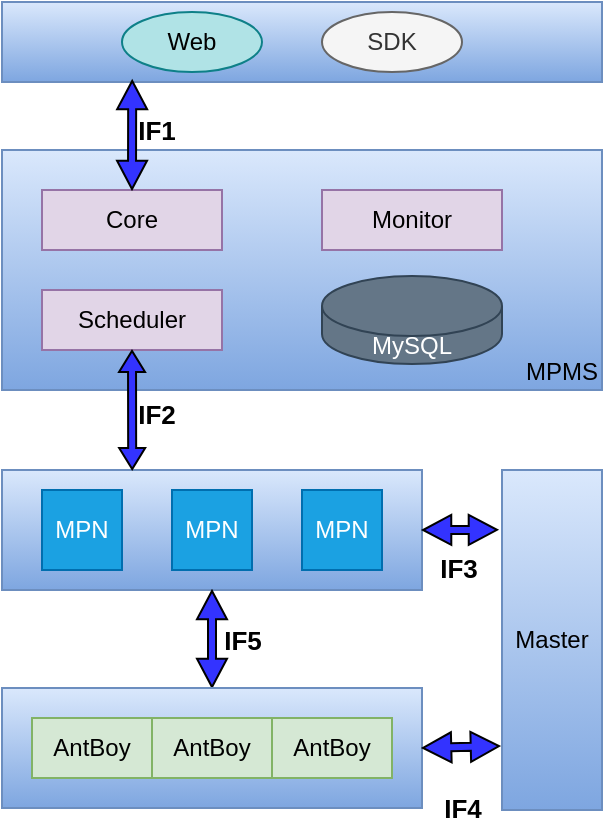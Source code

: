 <mxfile version="22.1.21" type="github" pages="4">
  <diagram name="第一层" id="C9TRYFHkkzXBIoLnPeZv">
    <mxGraphModel dx="1426" dy="751" grid="1" gridSize="10" guides="1" tooltips="1" connect="1" arrows="1" fold="1" page="1" pageScale="1" pageWidth="827" pageHeight="1169" math="0" shadow="0">
      <root>
        <mxCell id="0" />
        <mxCell id="1" parent="0" />
        <mxCell id="u85xnfE-iPrEO814gtg7-8" value="MPMS" style="rounded=0;whiteSpace=wrap;html=1;fillColor=#dae8fc;strokeColor=#6c8ebf;gradientColor=#7ea6e0;verticalAlign=bottom;align=right;" parent="1" vertex="1">
          <mxGeometry x="40" y="114" width="300" height="120" as="geometry" />
        </mxCell>
        <mxCell id="u85xnfE-iPrEO814gtg7-1" value="Core" style="rounded=0;whiteSpace=wrap;html=1;fillColor=#e1d5e7;strokeColor=#9673a6;" parent="1" vertex="1">
          <mxGeometry x="60" y="134" width="90" height="30" as="geometry" />
        </mxCell>
        <mxCell id="u85xnfE-iPrEO814gtg7-2" value="Scheduler" style="rounded=0;whiteSpace=wrap;html=1;fillColor=#e1d5e7;strokeColor=#9673a6;" parent="1" vertex="1">
          <mxGeometry x="60" y="184" width="90" height="30" as="geometry" />
        </mxCell>
        <mxCell id="u85xnfE-iPrEO814gtg7-3" value="MySQL" style="shape=cylinder3;whiteSpace=wrap;html=1;boundedLbl=1;backgroundOutline=1;size=15;fillColor=#647687;strokeColor=#314354;fontColor=#ffffff;" parent="1" vertex="1">
          <mxGeometry x="200" y="177" width="90" height="44" as="geometry" />
        </mxCell>
        <mxCell id="u85xnfE-iPrEO814gtg7-6" value="Master" style="rounded=0;whiteSpace=wrap;html=1;fillColor=#dae8fc;strokeColor=#6c8ebf;gradientColor=#7ea6e0;" parent="1" vertex="1">
          <mxGeometry x="290" y="274" width="50" height="170" as="geometry" />
        </mxCell>
        <mxCell id="u85xnfE-iPrEO814gtg7-13" value="" style="rounded=0;whiteSpace=wrap;html=1;fillColor=#dae8fc;strokeColor=#6c8ebf;gradientColor=#7ea6e0;" parent="1" vertex="1">
          <mxGeometry x="40" y="274" width="210" height="60" as="geometry" />
        </mxCell>
        <mxCell id="u85xnfE-iPrEO814gtg7-14" value="MPN" style="whiteSpace=wrap;html=1;aspect=fixed;fillColor=#1ba1e2;strokeColor=#006EAF;fontColor=#ffffff;" parent="1" vertex="1">
          <mxGeometry x="60" y="284" width="40" height="40" as="geometry" />
        </mxCell>
        <mxCell id="u85xnfE-iPrEO814gtg7-15" value="MPN" style="whiteSpace=wrap;html=1;aspect=fixed;fillColor=#1ba1e2;strokeColor=#006EAF;fontColor=#ffffff;" parent="1" vertex="1">
          <mxGeometry x="125" y="284" width="40" height="40" as="geometry" />
        </mxCell>
        <mxCell id="u85xnfE-iPrEO814gtg7-16" value="MPN" style="whiteSpace=wrap;html=1;aspect=fixed;fillColor=#1ba1e2;strokeColor=#006EAF;fontColor=#ffffff;" parent="1" vertex="1">
          <mxGeometry x="190" y="284" width="40" height="40" as="geometry" />
        </mxCell>
        <mxCell id="u85xnfE-iPrEO814gtg7-17" value="" style="shape=flexArrow;endArrow=block;startArrow=block;html=1;rounded=0;width=4;startSize=3.17;startWidth=8;endWidth=8;endSize=3.17;entryX=0.5;entryY=1;entryDx=0;entryDy=0;exitX=0.31;exitY=0;exitDx=0;exitDy=0;exitPerimeter=0;startFill=0;endFill=0;fillColor=#3333FF;" parent="1" source="u85xnfE-iPrEO814gtg7-13" target="u85xnfE-iPrEO814gtg7-2" edge="1">
          <mxGeometry width="100" height="100" relative="1" as="geometry">
            <mxPoint x="-330" y="424" as="sourcePoint" />
            <mxPoint x="-320" y="294" as="targetPoint" />
          </mxGeometry>
        </mxCell>
        <mxCell id="u85xnfE-iPrEO814gtg7-29" value="IF2" style="edgeLabel;html=1;align=center;verticalAlign=middle;resizable=0;points=[];fontStyle=1;fontSize=13;" parent="u85xnfE-iPrEO814gtg7-17" vertex="1" connectable="0">
          <mxGeometry x="0.033" y="-3" relative="1" as="geometry">
            <mxPoint x="9" y="3" as="offset" />
          </mxGeometry>
        </mxCell>
        <mxCell id="u85xnfE-iPrEO814gtg7-18" value="" style="shape=flexArrow;endArrow=classic;startArrow=classic;html=1;rounded=0;endWidth=10;endSize=4.38;width=4;startWidth=10;startSize=4.38;exitX=0.5;exitY=1;exitDx=0;exitDy=0;fillColor=#3333FF;" parent="1" source="u85xnfE-iPrEO814gtg7-13" target="u85xnfE-iPrEO814gtg7-19" edge="1">
          <mxGeometry width="100" height="100" relative="1" as="geometry">
            <mxPoint x="-110" y="374" as="sourcePoint" />
            <mxPoint x="-190" y="474" as="targetPoint" />
          </mxGeometry>
        </mxCell>
        <mxCell id="u85xnfE-iPrEO814gtg7-19" value="" style="rounded=0;whiteSpace=wrap;html=1;fillColor=#dae8fc;strokeColor=#6c8ebf;gradientColor=#7ea6e0;" parent="1" vertex="1">
          <mxGeometry x="40" y="383" width="210" height="60" as="geometry" />
        </mxCell>
        <mxCell id="u85xnfE-iPrEO814gtg7-24" value="AntBoy" style="rounded=0;whiteSpace=wrap;html=1;fillColor=#d5e8d4;strokeColor=#82b366;" parent="1" vertex="1">
          <mxGeometry x="55" y="398" width="60" height="30" as="geometry" />
        </mxCell>
        <mxCell id="u85xnfE-iPrEO814gtg7-25" value="AntBoy" style="rounded=0;whiteSpace=wrap;html=1;fillColor=#d5e8d4;strokeColor=#82b366;" parent="1" vertex="1">
          <mxGeometry x="115" y="398" width="60" height="30" as="geometry" />
        </mxCell>
        <mxCell id="u85xnfE-iPrEO814gtg7-26" value="AntBoy" style="rounded=0;whiteSpace=wrap;html=1;fillColor=#d5e8d4;strokeColor=#82b366;" parent="1" vertex="1">
          <mxGeometry x="175" y="398" width="60" height="30" as="geometry" />
        </mxCell>
        <mxCell id="u85xnfE-iPrEO814gtg7-27" value="" style="shape=flexArrow;endArrow=block;startArrow=block;html=1;rounded=0;endWidth=10;endSize=4.38;width=4;startWidth=10;startSize=4.38;exitX=-0.04;exitY=0.176;exitDx=0;exitDy=0;exitPerimeter=0;entryX=1;entryY=0.5;entryDx=0;entryDy=0;startFill=0;endFill=0;fillColor=#3333FF;" parent="1" source="u85xnfE-iPrEO814gtg7-6" target="u85xnfE-iPrEO814gtg7-13" edge="1">
          <mxGeometry width="100" height="100" relative="1" as="geometry">
            <mxPoint x="-100" y="384" as="sourcePoint" />
            <mxPoint x="-180" y="484" as="targetPoint" />
          </mxGeometry>
        </mxCell>
        <mxCell id="u85xnfE-iPrEO814gtg7-28" value="" style="shape=flexArrow;endArrow=classic;startArrow=classic;html=1;rounded=0;endWidth=10;endSize=4.38;width=4;startWidth=10;startSize=4.38;exitX=-0.02;exitY=0.837;exitDx=0;exitDy=0;exitPerimeter=0;entryX=1;entryY=0.5;entryDx=0;entryDy=0;fillColor=#3333FF;" parent="1" target="u85xnfE-iPrEO814gtg7-19" edge="1">
          <mxGeometry width="100" height="100" relative="1" as="geometry">
            <mxPoint x="289" y="412.03" as="sourcePoint" />
            <mxPoint x="-180" y="463" as="targetPoint" />
          </mxGeometry>
        </mxCell>
        <mxCell id="u85xnfE-iPrEO814gtg7-30" value="" style="rounded=0;whiteSpace=wrap;html=1;fillColor=#dae8fc;strokeColor=#6c8ebf;gradientColor=#7ea6e0;" parent="1" vertex="1">
          <mxGeometry x="40" y="40" width="300" height="40" as="geometry" />
        </mxCell>
        <mxCell id="u85xnfE-iPrEO814gtg7-31" value="Web" style="ellipse;whiteSpace=wrap;html=1;fillColor=#b0e3e6;strokeColor=#0e8088;" parent="1" vertex="1">
          <mxGeometry x="100" y="45" width="70" height="30" as="geometry" />
        </mxCell>
        <mxCell id="u85xnfE-iPrEO814gtg7-32" value="SDK" style="ellipse;whiteSpace=wrap;html=1;fillColor=#f5f5f5;strokeColor=#666666;fontColor=#333333;" parent="1" vertex="1">
          <mxGeometry x="200" y="45" width="70" height="30" as="geometry" />
        </mxCell>
        <mxCell id="u85xnfE-iPrEO814gtg7-33" value="" style="shape=flexArrow;endArrow=classic;startArrow=classic;html=1;rounded=0;endWidth=10;endSize=4.38;width=4;startWidth=10;startSize=4.38;exitX=0.5;exitY=0;exitDx=0;exitDy=0;entryX=0.217;entryY=0.975;entryDx=0;entryDy=0;entryPerimeter=0;fontStyle=1;fillColor=#3333FF;fillStyle=auto;gradientColor=none;" parent="1" source="u85xnfE-iPrEO814gtg7-1" target="u85xnfE-iPrEO814gtg7-30" edge="1">
          <mxGeometry width="100" height="100" relative="1" as="geometry">
            <mxPoint x="-260" y="324" as="sourcePoint" />
            <mxPoint x="100" y="84" as="targetPoint" />
          </mxGeometry>
        </mxCell>
        <mxCell id="u85xnfE-iPrEO814gtg7-34" value="IF1" style="edgeLabel;html=1;align=center;verticalAlign=middle;resizable=0;points=[];fontStyle=1;fontSize=13;" parent="u85xnfE-iPrEO814gtg7-33" vertex="1" connectable="0">
          <mxGeometry x="0.091" relative="1" as="geometry">
            <mxPoint x="12" as="offset" />
          </mxGeometry>
        </mxCell>
        <mxCell id="u85xnfE-iPrEO814gtg7-36" value="IF3" style="text;html=1;align=center;verticalAlign=middle;resizable=0;points=[];autosize=1;strokeColor=none;fillColor=none;fontStyle=1;fontSize=13;" parent="1" vertex="1">
          <mxGeometry x="248" y="308" width="40" height="30" as="geometry" />
        </mxCell>
        <mxCell id="u85xnfE-iPrEO814gtg7-37" value="IF4" style="text;html=1;align=center;verticalAlign=middle;resizable=0;points=[];autosize=1;strokeColor=none;fillColor=none;fontStyle=1;fontSize=13;" parent="1" vertex="1">
          <mxGeometry x="250" y="428" width="40" height="30" as="geometry" />
        </mxCell>
        <mxCell id="u85xnfE-iPrEO814gtg7-38" value="IF5" style="text;html=1;align=center;verticalAlign=middle;resizable=0;points=[];autosize=1;strokeColor=none;fillColor=none;fontStyle=1;fontSize=13;" parent="1" vertex="1">
          <mxGeometry x="140" y="344" width="40" height="30" as="geometry" />
        </mxCell>
        <mxCell id="Pq0h47JhKNnbnjFfkvQT-1" value="Monitor" style="rounded=0;whiteSpace=wrap;html=1;fillColor=#e1d5e7;strokeColor=#9673a6;" parent="1" vertex="1">
          <mxGeometry x="200" y="134" width="90" height="30" as="geometry" />
        </mxCell>
      </root>
    </mxGraphModel>
  </diagram>
  <diagram id="pSuu81LllHv4PN5bU0RK" name="第二层">
    <mxGraphModel dx="1426" dy="751" grid="0" gridSize="10" guides="1" tooltips="1" connect="1" arrows="1" fold="1" page="0" pageScale="1" pageWidth="827" pageHeight="1169" math="0" shadow="0">
      <root>
        <mxCell id="0" />
        <mxCell id="1" parent="0" />
        <mxCell id="xrKpV1nFxrNC7_VDxdPV-5" value="AntBoy" style="rounded=0;whiteSpace=wrap;html=1;verticalAlign=bottom;align=right;" parent="1" vertex="1">
          <mxGeometry x="430" y="280" width="340" height="170" as="geometry" />
        </mxCell>
        <mxCell id="LupQowgUyCEycN6CZihh-29" value="MPN" style="rounded=0;whiteSpace=wrap;html=1;align=center;verticalAlign=bottom;" parent="1" vertex="1">
          <mxGeometry x="42" y="368" width="340" height="190" as="geometry" />
        </mxCell>
        <mxCell id="LupQowgUyCEycN6CZihh-39" value="Workers" style="rounded=0;whiteSpace=wrap;html=1;horizontal=1;align=right;verticalAlign=top;" parent="1" vertex="1">
          <mxGeometry x="277" y="378" width="90" height="150" as="geometry" />
        </mxCell>
        <mxCell id="LupQowgUyCEycN6CZihh-1" value="Ant" style="rounded=0;whiteSpace=wrap;html=1;align=center;verticalAlign=bottom;" parent="1" vertex="1">
          <mxGeometry x="440" y="290" width="110" height="150" as="geometry" />
        </mxCell>
        <mxCell id="LupQowgUyCEycN6CZihh-2" value="MasRpcCli" style="rounded=0;whiteSpace=wrap;html=1;" parent="1" vertex="1">
          <mxGeometry x="452" y="300" width="90" height="30" as="geometry" />
        </mxCell>
        <mxCell id="LupQowgUyCEycN6CZihh-3" value="JobMgr" style="rounded=0;whiteSpace=wrap;html=1;horizontal=1;align=right;verticalAlign=top;" parent="1" vertex="1">
          <mxGeometry x="452" y="340" width="90" height="70" as="geometry" />
        </mxCell>
        <mxCell id="LupQowgUyCEycN6CZihh-4" value="Downloader" style="rounded=0;whiteSpace=wrap;html=1;" parent="1" vertex="1">
          <mxGeometry x="565" y="290" width="90" height="30" as="geometry" />
        </mxCell>
        <mxCell id="LupQowgUyCEycN6CZihh-5" value="Uploader" style="rounded=0;whiteSpace=wrap;html=1;" parent="1" vertex="1">
          <mxGeometry x="565" y="330" width="90" height="30" as="geometry" />
        </mxCell>
        <mxCell id="LupQowgUyCEycN6CZihh-6" value="AbilityTest" style="rounded=0;whiteSpace=wrap;html=1;" parent="1" vertex="1">
          <mxGeometry x="670" y="330" width="90" height="30" as="geometry" />
        </mxCell>
        <mxCell id="LupQowgUyCEycN6CZihh-7" value="Runner" style="rounded=0;whiteSpace=wrap;html=1;" parent="1" vertex="1">
          <mxGeometry x="565" y="370" width="90" height="30" as="geometry" />
        </mxCell>
        <mxCell id="LupQowgUyCEycN6CZihh-9" value="Jobs" style="rounded=0;whiteSpace=wrap;html=1;" parent="1" vertex="1">
          <mxGeometry x="452" y="390" width="70" height="20" as="geometry" />
        </mxCell>
        <mxCell id="LupQowgUyCEycN6CZihh-10" value="Confiig" style="rounded=0;whiteSpace=wrap;html=1;" parent="1" vertex="1">
          <mxGeometry x="670" y="290" width="90" height="30" as="geometry" />
        </mxCell>
        <mxCell id="LupQowgUyCEycN6CZihh-11" value="RsMonitor" style="rounded=0;whiteSpace=wrap;html=1;" parent="1" vertex="1">
          <mxGeometry x="670" y="370" width="90" height="30" as="geometry" />
        </mxCell>
        <mxCell id="LupQowgUyCEycN6CZihh-12" value="Master" style="rounded=0;whiteSpace=wrap;html=1;align=center;verticalAlign=bottom;" parent="1" vertex="1">
          <mxGeometry x="430" y="70" width="340" height="180" as="geometry" />
        </mxCell>
        <mxCell id="LupQowgUyCEycN6CZihh-20" value="Confiig" style="rounded=0;whiteSpace=wrap;html=1;" parent="1" vertex="1">
          <mxGeometry x="450" y="120" width="90" height="30" as="geometry" />
        </mxCell>
        <mxCell id="LupQowgUyCEycN6CZihh-23" value="NacosCli" style="rounded=0;whiteSpace=wrap;html=1;" parent="1" vertex="1">
          <mxGeometry x="450" y="80" width="90" height="30" as="geometry" />
        </mxCell>
        <mxCell id="LupQowgUyCEycN6CZihh-24" value="HttpSvr" style="rounded=0;whiteSpace=wrap;html=1;" parent="1" vertex="1">
          <mxGeometry x="450" y="160" width="90" height="30" as="geometry" />
        </mxCell>
        <mxCell id="LupQowgUyCEycN6CZihh-26" value="VmMgr" style="rounded=0;whiteSpace=wrap;html=1;horizontal=1;align=right;verticalAlign=top;" parent="1" vertex="1">
          <mxGeometry x="560" y="80" width="200" height="120" as="geometry" />
        </mxCell>
        <mxCell id="LupQowgUyCEycN6CZihh-30" value="Pipeline" style="rounded=0;whiteSpace=wrap;html=1;" parent="1" vertex="1">
          <mxGeometry x="62" y="458" width="90" height="30" as="geometry" />
        </mxCell>
        <mxCell id="LupQowgUyCEycN6CZihh-31" value="Confiig" style="rounded=0;whiteSpace=wrap;html=1;" parent="1" vertex="1">
          <mxGeometry x="62" y="418" width="90" height="30" as="geometry" />
        </mxCell>
        <mxCell id="LupQowgUyCEycN6CZihh-32" value="Downloader" style="rounded=0;whiteSpace=wrap;html=1;" parent="1" vertex="1">
          <mxGeometry x="277" y="408" width="80" height="20" as="geometry" />
        </mxCell>
        <mxCell id="LupQowgUyCEycN6CZihh-33" value="NacosCli" style="rounded=0;whiteSpace=wrap;html=1;" parent="1" vertex="1">
          <mxGeometry x="62" y="378" width="90" height="30" as="geometry" />
        </mxCell>
        <mxCell id="LupQowgUyCEycN6CZihh-36" value="TaskMgr" style="rounded=0;whiteSpace=wrap;html=1;horizontal=1;align=right;verticalAlign=top;" parent="1" vertex="1">
          <mxGeometry x="166" y="378" width="96" height="110" as="geometry" />
        </mxCell>
        <mxCell id="LupQowgUyCEycN6CZihh-35" value="TaskLife" style="rounded=0;whiteSpace=wrap;html=1;verticalAlign=top;align=right;" parent="1" vertex="1">
          <mxGeometry x="166" y="418" width="86" height="70" as="geometry" />
        </mxCell>
        <mxCell id="LupQowgUyCEycN6CZihh-37" value="MediaFiles" style="rounded=0;whiteSpace=wrap;html=1;" parent="1" vertex="1">
          <mxGeometry x="166" y="468" width="76" height="20" as="geometry" />
        </mxCell>
        <mxCell id="LupQowgUyCEycN6CZihh-40" value="PreFilter" style="rounded=0;whiteSpace=wrap;html=1;" parent="1" vertex="1">
          <mxGeometry x="277" y="428" width="80" height="20" as="geometry" />
        </mxCell>
        <mxCell id="LupQowgUyCEycN6CZihh-41" value="ArgsMaker" style="rounded=0;whiteSpace=wrap;html=1;" parent="1" vertex="1">
          <mxGeometry x="277" y="448" width="80" height="20" as="geometry" />
        </mxCell>
        <mxCell id="axiUucMd5kzOGv7fkxZv-2" value="Combiner" style="rounded=0;whiteSpace=wrap;html=1;" parent="1" vertex="1">
          <mxGeometry x="277" y="468" width="80" height="20" as="geometry" />
        </mxCell>
        <mxCell id="axiUucMd5kzOGv7fkxZv-4" value="Pipeline" style="rounded=0;whiteSpace=wrap;html=1;" parent="1" vertex="1">
          <mxGeometry x="452" y="370" width="70" height="20" as="geometry" />
        </mxCell>
        <mxCell id="axiUucMd5kzOGv7fkxZv-5" value="SubTaskLife" style="rounded=0;whiteSpace=wrap;html=1;" parent="1" vertex="1">
          <mxGeometry x="166" y="448" width="76" height="20" as="geometry" />
        </mxCell>
        <mxCell id="axiUucMd5kzOGv7fkxZv-6" value="BackFilter" style="rounded=0;whiteSpace=wrap;html=1;" parent="1" vertex="1">
          <mxGeometry x="277" y="488" width="80" height="20" as="geometry" />
        </mxCell>
        <mxCell id="axiUucMd5kzOGv7fkxZv-7" value="Uploader" style="rounded=0;whiteSpace=wrap;html=1;" parent="1" vertex="1">
          <mxGeometry x="277" y="508" width="80" height="20" as="geometry" />
        </mxCell>
        <mxCell id="axiUucMd5kzOGv7fkxZv-8" value="MpmsCli" style="rounded=0;whiteSpace=wrap;html=1;" parent="1" vertex="1">
          <mxGeometry x="62" y="498" width="90" height="30" as="geometry" />
        </mxCell>
        <mxCell id="axiUucMd5kzOGv7fkxZv-9" value="MasterCli" style="rounded=0;whiteSpace=wrap;html=1;" parent="1" vertex="1">
          <mxGeometry x="166" y="498" width="96" height="30" as="geometry" />
        </mxCell>
        <mxCell id="9AzblfXHv1Fqvd1GuY2d-1" value="MPMS" style="rounded=0;whiteSpace=wrap;html=1;align=center;verticalAlign=bottom;" parent="1" vertex="1">
          <mxGeometry x="40" y="70" width="340" height="151" as="geometry" />
        </mxCell>
        <mxCell id="9AzblfXHv1Fqvd1GuY2d-2" value="Confiig" style="rounded=0;whiteSpace=wrap;html=1;" parent="1" vertex="1">
          <mxGeometry x="60" y="120" width="90" height="30" as="geometry" />
        </mxCell>
        <mxCell id="9AzblfXHv1Fqvd1GuY2d-3" value="NacosCli" style="rounded=0;whiteSpace=wrap;html=1;" parent="1" vertex="1">
          <mxGeometry x="60" y="80" width="90" height="30" as="geometry" />
        </mxCell>
        <mxCell id="9AzblfXHv1Fqvd1GuY2d-4" value="Detective" style="rounded=0;whiteSpace=wrap;html=1;" parent="1" vertex="1">
          <mxGeometry x="167" y="120" width="90" height="30" as="geometry" />
        </mxCell>
        <mxCell id="9AzblfXHv1Fqvd1GuY2d-5" value="HttpSvr" style="rounded=0;whiteSpace=wrap;html=1;" parent="1" vertex="1">
          <mxGeometry x="167" y="80" width="90" height="30" as="geometry" />
        </mxCell>
        <mxCell id="9AzblfXHv1Fqvd1GuY2d-9" value="Scheduler" style="rounded=0;whiteSpace=wrap;html=1;verticalAlign=top;align=right;" parent="1" vertex="1">
          <mxGeometry x="270" y="80" width="90" height="70" as="geometry" />
        </mxCell>
        <mxCell id="9AzblfXHv1Fqvd1GuY2d-10" value="PriorityQue" style="rounded=0;whiteSpace=wrap;html=1;" parent="1" vertex="1">
          <mxGeometry x="270" y="130" width="80" height="20" as="geometry" />
        </mxCell>
        <mxCell id="xrKpV1nFxrNC7_VDxdPV-3" value="VMachine" style="rounded=0;whiteSpace=wrap;html=1;verticalAlign=top;align=right;" parent="1" vertex="1">
          <mxGeometry x="560" y="100" width="190" height="100" as="geometry" />
        </mxCell>
        <mxCell id="9AzblfXHv1Fqvd1GuY2d-11" value="TaskAnalysis" style="rounded=0;whiteSpace=wrap;html=1;" parent="1" vertex="1">
          <mxGeometry x="270" y="110" width="80" height="20" as="geometry" />
        </mxCell>
        <mxCell id="xrKpV1nFxrNC7_VDxdPV-1" value="MasRpcSvr" style="rounded=0;whiteSpace=wrap;html=1;" parent="1" vertex="1">
          <mxGeometry x="450" y="200" width="90" height="30" as="geometry" />
        </mxCell>
        <mxCell id="xrKpV1nFxrNC7_VDxdPV-7" value="DTaskMgr" style="rounded=0;whiteSpace=wrap;html=1;verticalAlign=top;align=right;" parent="1" vertex="1">
          <mxGeometry x="560" y="120" width="100" height="80" as="geometry" />
        </mxCell>
        <mxCell id="xrKpV1nFxrNC7_VDxdPV-6" value="MpnQueMgr" style="rounded=0;whiteSpace=wrap;html=1;verticalAlign=top;align=right;" parent="1" vertex="1">
          <mxGeometry x="560" y="140" width="90" height="60" as="geometry" />
        </mxCell>
        <mxCell id="axiUucMd5kzOGv7fkxZv-10" value="MpnQue" style="rounded=0;whiteSpace=wrap;html=1;verticalAlign=top;align=right;" parent="1" vertex="1">
          <mxGeometry x="560" y="160" width="80" height="40" as="geometry" />
        </mxCell>
        <mxCell id="LupQowgUyCEycN6CZihh-28" value="DTask" style="rounded=0;whiteSpace=wrap;html=1;" parent="1" vertex="1">
          <mxGeometry x="560" y="180" width="70" height="20" as="geometry" />
        </mxCell>
        <mxCell id="xrKpV1nFxrNC7_VDxdPV-10" value="AntMgr" style="rounded=0;whiteSpace=wrap;html=1;verticalAlign=top;align=right;" parent="1" vertex="1">
          <mxGeometry x="670" y="160" width="60" height="40" as="geometry" />
        </mxCell>
        <mxCell id="xrKpV1nFxrNC7_VDxdPV-9" value="AntBoy" style="rounded=0;whiteSpace=wrap;html=1;" parent="1" vertex="1">
          <mxGeometry x="670" y="180" width="50" height="20" as="geometry" />
        </mxCell>
        <mxCell id="3YMYeRXnmYPwBSm4GGZ3-1" value="CbHandler" style="rounded=0;whiteSpace=wrap;html=1;" vertex="1" parent="1">
          <mxGeometry x="169" y="160" width="90" height="30" as="geometry" />
        </mxCell>
      </root>
    </mxGraphModel>
  </diagram>
  <diagram id="fhXMIbYGh4Jm7d5pEKw7" name="顺序图">
    <mxGraphModel dx="2253" dy="751" grid="1" gridSize="10" guides="1" tooltips="1" connect="1" arrows="1" fold="1" page="1" pageScale="1" pageWidth="827" pageHeight="1169" math="0" shadow="0">
      <root>
        <mxCell id="0" />
        <mxCell id="1" parent="0" />
        <mxCell id="jRH0VeDZNtskZWW1Puf4-5" value="MPMS&amp;nbsp;Core" style="shape=umlLifeline;perimeter=lifelinePerimeter;whiteSpace=wrap;html=1;container=1;dropTarget=0;collapsible=0;recursiveResize=0;outlineConnect=0;portConstraint=eastwest;newEdgeStyle={&quot;curved&quot;:0,&quot;rounded&quot;:0};" vertex="1" parent="1">
          <mxGeometry x="140" y="210" width="80" height="390" as="geometry" />
        </mxCell>
        <mxCell id="jRH0VeDZNtskZWW1Puf4-6" value="" style="shape=umlLifeline;perimeter=lifelinePerimeter;whiteSpace=wrap;html=1;container=1;dropTarget=0;collapsible=0;recursiveResize=0;outlineConnect=0;portConstraint=eastwest;newEdgeStyle={&quot;curved&quot;:0,&quot;rounded&quot;:0};participant=umlActor;" vertex="1" parent="1">
          <mxGeometry x="30" y="210" width="20" height="390" as="geometry" />
        </mxCell>
        <mxCell id="jRH0VeDZNtskZWW1Puf4-7" value="MPMS&amp;nbsp;MQ" style="shape=umlLifeline;perimeter=lifelinePerimeter;whiteSpace=wrap;html=1;container=1;dropTarget=0;collapsible=0;recursiveResize=0;outlineConnect=0;portConstraint=eastwest;newEdgeStyle={&quot;curved&quot;:0,&quot;rounded&quot;:0};" vertex="1" parent="1">
          <mxGeometry x="323.5" y="210" width="76.5" height="390" as="geometry" />
        </mxCell>
        <mxCell id="jRH0VeDZNtskZWW1Puf4-8" value="Detective" style="shape=umlLifeline;perimeter=lifelinePerimeter;whiteSpace=wrap;html=1;container=1;dropTarget=0;collapsible=0;recursiveResize=0;outlineConnect=0;portConstraint=eastwest;newEdgeStyle={&quot;curved&quot;:0,&quot;rounded&quot;:0};" vertex="1" parent="1">
          <mxGeometry x="500" y="210" width="76.5" height="390" as="geometry" />
        </mxCell>
        <mxCell id="jRH0VeDZNtskZWW1Puf4-9" value="TaskAnalysis" style="shape=umlLifeline;perimeter=lifelinePerimeter;whiteSpace=wrap;html=1;container=1;dropTarget=0;collapsible=0;recursiveResize=0;outlineConnect=0;portConstraint=eastwest;newEdgeStyle={&quot;curved&quot;:0,&quot;rounded&quot;:0};" vertex="1" parent="1">
          <mxGeometry x="680" y="210" width="76.5" height="390" as="geometry" />
        </mxCell>
        <mxCell id="iAkf0LrHtNglAnZE1eCJ-5" value="" style="html=1;points=[[0,0,0,0,5],[0,1,0,0,-5],[1,0,0,0,5],[1,1,0,0,-5]];perimeter=orthogonalPerimeter;outlineConnect=0;targetShapes=umlLifeline;portConstraint=eastwest;newEdgeStyle={&quot;curved&quot;:0,&quot;rounded&quot;:0};" vertex="1" parent="jRH0VeDZNtskZWW1Puf4-9">
          <mxGeometry x="35" y="250" width="10" height="40" as="geometry" />
        </mxCell>
        <mxCell id="iAkf0LrHtNglAnZE1eCJ-6" value="8：生成子任务" style="html=1;align=left;spacingLeft=2;endArrow=block;rounded=0;edgeStyle=orthogonalEdgeStyle;curved=0;rounded=0;" edge="1" target="iAkf0LrHtNglAnZE1eCJ-5" parent="jRH0VeDZNtskZWW1Puf4-9">
          <mxGeometry relative="1" as="geometry">
            <mxPoint x="40" y="230" as="sourcePoint" />
            <Array as="points">
              <mxPoint x="70" y="260" />
            </Array>
          </mxGeometry>
        </mxCell>
        <mxCell id="4DkyPEXsEH176Svy6npW-1" value="PriorityQue" style="shape=umlLifeline;perimeter=lifelinePerimeter;whiteSpace=wrap;html=1;container=1;dropTarget=0;collapsible=0;recursiveResize=0;outlineConnect=0;portConstraint=eastwest;newEdgeStyle={&quot;curved&quot;:0,&quot;rounded&quot;:0};" vertex="1" parent="1">
          <mxGeometry x="860" y="210" width="76.5" height="390" as="geometry" />
        </mxCell>
        <mxCell id="4DkyPEXsEH176Svy6npW-2" value="1:转码任务" style="html=1;verticalAlign=bottom;endArrow=block;curved=0;rounded=0;" edge="1" parent="1" target="jRH0VeDZNtskZWW1Puf4-5">
          <mxGeometry width="80" relative="1" as="geometry">
            <mxPoint x="39.5" y="290" as="sourcePoint" />
            <mxPoint x="160" y="290" as="targetPoint" />
          </mxGeometry>
        </mxCell>
        <mxCell id="4DkyPEXsEH176Svy6npW-3" value="2：通知探测" style="html=1;verticalAlign=bottom;endArrow=block;curved=0;rounded=0;" edge="1" parent="1" target="jRH0VeDZNtskZWW1Puf4-7">
          <mxGeometry width="80" relative="1" as="geometry">
            <mxPoint x="180" y="310" as="sourcePoint" />
            <mxPoint x="260" y="310" as="targetPoint" />
          </mxGeometry>
        </mxCell>
        <mxCell id="4DkyPEXsEH176Svy6npW-4" value="3：返回成功" style="html=1;verticalAlign=bottom;endArrow=open;dashed=1;endSize=8;curved=0;rounded=0;" edge="1" parent="1" target="jRH0VeDZNtskZWW1Puf4-6">
          <mxGeometry relative="1" as="geometry">
            <mxPoint x="180" y="340" as="sourcePoint" />
            <mxPoint x="100" y="340" as="targetPoint" />
          </mxGeometry>
        </mxCell>
        <mxCell id="4DkyPEXsEH176Svy6npW-5" value="4：读取探测通知" style="html=1;verticalAlign=bottom;endArrow=block;curved=0;rounded=0;" edge="1" parent="1" target="jRH0VeDZNtskZWW1Puf4-8">
          <mxGeometry width="80" relative="1" as="geometry">
            <mxPoint x="360" y="340" as="sourcePoint" />
            <mxPoint x="440" y="340" as="targetPoint" />
          </mxGeometry>
        </mxCell>
        <mxCell id="iAkf0LrHtNglAnZE1eCJ-1" value="6：通知调度" style="html=1;verticalAlign=bottom;endArrow=block;curved=0;rounded=0;" edge="1" parent="1" source="jRH0VeDZNtskZWW1Puf4-8" target="jRH0VeDZNtskZWW1Puf4-7">
          <mxGeometry width="80" relative="1" as="geometry">
            <mxPoint x="540" y="371" as="sourcePoint" />
            <mxPoint x="361.25" y="371" as="targetPoint" />
            <Array as="points">
              <mxPoint x="450" y="390" />
            </Array>
          </mxGeometry>
        </mxCell>
        <mxCell id="iAkf0LrHtNglAnZE1eCJ-2" value="" style="html=1;points=[[0,0,0,0,5],[0,1,0,0,-5],[1,0,0,0,5],[1,1,0,0,-5]];perimeter=orthogonalPerimeter;outlineConnect=0;targetShapes=umlLifeline;portConstraint=eastwest;newEdgeStyle={&quot;curved&quot;:0,&quot;rounded&quot;:0};" vertex="1" parent="1">
          <mxGeometry x="535" y="360" width="10" height="40" as="geometry" />
        </mxCell>
        <mxCell id="iAkf0LrHtNglAnZE1eCJ-3" value="5：探测源信息" style="html=1;align=left;spacingLeft=2;endArrow=block;rounded=0;edgeStyle=orthogonalEdgeStyle;curved=0;rounded=0;" edge="1" target="iAkf0LrHtNglAnZE1eCJ-2" parent="1">
          <mxGeometry relative="1" as="geometry">
            <mxPoint x="540" y="340" as="sourcePoint" />
            <Array as="points">
              <mxPoint x="570" y="370" />
            </Array>
          </mxGeometry>
        </mxCell>
        <mxCell id="iAkf0LrHtNglAnZE1eCJ-4" value="7：读取调度通知" style="html=1;verticalAlign=bottom;endArrow=block;curved=0;rounded=0;" edge="1" parent="1" target="jRH0VeDZNtskZWW1Puf4-9">
          <mxGeometry width="80" relative="1" as="geometry">
            <mxPoint x="360" y="440" as="sourcePoint" />
            <mxPoint x="440" y="440" as="targetPoint" />
          </mxGeometry>
        </mxCell>
        <mxCell id="iAkf0LrHtNglAnZE1eCJ-7" value="9：发布子任务到队列" style="html=1;verticalAlign=bottom;endArrow=block;curved=0;rounded=0;" edge="1" parent="1" target="4DkyPEXsEH176Svy6npW-1">
          <mxGeometry width="80" relative="1" as="geometry">
            <mxPoint x="720" y="520" as="sourcePoint" />
            <mxPoint x="800" y="520" as="targetPoint" />
          </mxGeometry>
        </mxCell>
        <mxCell id="iAkf0LrHtNglAnZE1eCJ-8" value="TaskStatus:未初始化" style="text;html=1;strokeColor=none;fillColor=none;align=center;verticalAlign=middle;whiteSpace=wrap;rounded=0;" vertex="1" parent="1">
          <mxGeometry x="140" y="140" width="80" height="30" as="geometry" />
        </mxCell>
        <mxCell id="iAkf0LrHtNglAnZE1eCJ-9" value="TaskStatus:已探测" style="text;html=1;strokeColor=none;fillColor=none;align=center;verticalAlign=middle;whiteSpace=wrap;rounded=0;" vertex="1" parent="1">
          <mxGeometry x="496.5" y="140" width="80" height="30" as="geometry" />
        </mxCell>
        <mxCell id="iAkf0LrHtNglAnZE1eCJ-10" value="TaskStatus:已初始化" style="text;html=1;strokeColor=none;fillColor=none;align=center;verticalAlign=middle;whiteSpace=wrap;rounded=0;" vertex="1" parent="1">
          <mxGeometry x="680" y="140" width="80" height="30" as="geometry" />
        </mxCell>
        <mxCell id="iAkf0LrHtNglAnZE1eCJ-11" value="TaskStatus:就绪" style="text;html=1;strokeColor=none;fillColor=none;align=center;verticalAlign=middle;whiteSpace=wrap;rounded=0;" vertex="1" parent="1">
          <mxGeometry x="858.25" y="140" width="80" height="30" as="geometry" />
        </mxCell>
        <mxCell id="bEK7GYJIvS46G0QIL3K2-7" value="" style="edgeStyle=orthogonalEdgeStyle;rounded=0;orthogonalLoop=1;jettySize=auto;html=1;" edge="1" parent="1" source="bEK7GYJIvS46G0QIL3K2-1" target="bEK7GYJIvS46G0QIL3K2-6">
          <mxGeometry relative="1" as="geometry" />
        </mxCell>
        <mxCell id="bEK7GYJIvS46G0QIL3K2-1" value="开始" style="strokeWidth=2;html=1;shape=mxgraph.flowchart.start_1;whiteSpace=wrap;" vertex="1" parent="1">
          <mxGeometry x="-64" y="719" width="71" height="44" as="geometry" />
        </mxCell>
        <mxCell id="bEK7GYJIvS46G0QIL3K2-5" value="" style="edgeStyle=orthogonalEdgeStyle;rounded=0;orthogonalLoop=1;jettySize=auto;html=1;" edge="1" parent="1" source="bEK7GYJIvS46G0QIL3K2-2" target="bEK7GYJIvS46G0QIL3K2-4">
          <mxGeometry relative="1" as="geometry" />
        </mxCell>
        <mxCell id="bEK7GYJIvS46G0QIL3K2-2" value="从Master获取VMs信息" style="whiteSpace=wrap;html=1;strokeWidth=2;" vertex="1" parent="1">
          <mxGeometry x="-86.75" y="915" width="120" height="39.5" as="geometry" />
        </mxCell>
        <mxCell id="bEK7GYJIvS46G0QIL3K2-11" value="" style="edgeStyle=orthogonalEdgeStyle;rounded=0;orthogonalLoop=1;jettySize=auto;html=1;" edge="1" parent="1" source="bEK7GYJIvS46G0QIL3K2-4" target="bEK7GYJIvS46G0QIL3K2-10">
          <mxGeometry relative="1" as="geometry" />
        </mxCell>
        <mxCell id="bEK7GYJIvS46G0QIL3K2-4" value="选取负载最低的VM" style="whiteSpace=wrap;html=1;strokeWidth=2;" vertex="1" parent="1">
          <mxGeometry x="-86.75" y="1005" width="120" height="36.5" as="geometry" />
        </mxCell>
        <mxCell id="bEK7GYJIvS46G0QIL3K2-6" value="判断流水线是否满载" style="rhombus;whiteSpace=wrap;html=1;strokeWidth=2;" vertex="1" parent="1">
          <mxGeometry x="-90.25" y="792" width="123.5" height="69" as="geometry" />
        </mxCell>
        <mxCell id="bEK7GYJIvS46G0QIL3K2-8" value="" style="endArrow=classic;html=1;rounded=0;exitX=0.5;exitY=1;exitDx=0;exitDy=0;entryX=0.5;entryY=0;entryDx=0;entryDy=0;" edge="1" parent="1" source="bEK7GYJIvS46G0QIL3K2-6" target="bEK7GYJIvS46G0QIL3K2-2">
          <mxGeometry width="50" height="50" relative="1" as="geometry">
            <mxPoint x="73" y="912" as="sourcePoint" />
            <mxPoint x="123" y="862" as="targetPoint" />
          </mxGeometry>
        </mxCell>
        <mxCell id="bEK7GYJIvS46G0QIL3K2-9" value="否" style="edgeLabel;html=1;align=center;verticalAlign=middle;resizable=0;points=[];" vertex="1" connectable="0" parent="bEK7GYJIvS46G0QIL3K2-8">
          <mxGeometry x="-0.332" y="1" relative="1" as="geometry">
            <mxPoint as="offset" />
          </mxGeometry>
        </mxCell>
        <mxCell id="bEK7GYJIvS46G0QIL3K2-12" style="edgeStyle=orthogonalEdgeStyle;rounded=0;orthogonalLoop=1;jettySize=auto;html=1;exitX=0;exitY=0.5;exitDx=0;exitDy=0;entryX=0;entryY=0.5;entryDx=0;entryDy=0;" edge="1" parent="1" source="bEK7GYJIvS46G0QIL3K2-10" target="bEK7GYJIvS46G0QIL3K2-6">
          <mxGeometry relative="1" as="geometry">
            <Array as="points">
              <mxPoint x="-146" y="1111" />
              <mxPoint x="-146" y="827" />
            </Array>
          </mxGeometry>
        </mxCell>
        <mxCell id="bEK7GYJIvS46G0QIL3K2-10" value="从MPMS拉取适合VM的任务" style="whiteSpace=wrap;html=1;strokeWidth=2;" vertex="1" parent="1">
          <mxGeometry x="-86.75" y="1093" width="120" height="36.5" as="geometry" />
        </mxCell>
        <mxCell id="bEK7GYJIvS46G0QIL3K2-13" value="结束" style="strokeWidth=2;html=1;shape=mxgraph.flowchart.start_1;whiteSpace=wrap;" vertex="1" parent="1">
          <mxGeometry x="-60" y="1174" width="71" height="44" as="geometry" />
        </mxCell>
        <mxCell id="bEK7GYJIvS46G0QIL3K2-14" style="edgeStyle=orthogonalEdgeStyle;rounded=0;orthogonalLoop=1;jettySize=auto;html=1;exitX=1;exitY=0.5;exitDx=0;exitDy=0;entryX=0.5;entryY=0;entryDx=0;entryDy=0;entryPerimeter=0;" edge="1" parent="1" source="bEK7GYJIvS46G0QIL3K2-6" target="bEK7GYJIvS46G0QIL3K2-13">
          <mxGeometry relative="1" as="geometry">
            <Array as="points">
              <mxPoint x="88" y="827" />
              <mxPoint x="88" y="1152" />
              <mxPoint x="-24" y="1152" />
            </Array>
          </mxGeometry>
        </mxCell>
        <mxCell id="leHQj-s0RM5eeMcG2EE1-1" value="是" style="edgeLabel;html=1;align=center;verticalAlign=middle;resizable=0;points=[];" vertex="1" connectable="0" parent="bEK7GYJIvS46G0QIL3K2-14">
          <mxGeometry x="-0.203" y="2" relative="1" as="geometry">
            <mxPoint as="offset" />
          </mxGeometry>
        </mxCell>
      </root>
    </mxGraphModel>
  </diagram>
  <diagram id="0heqDsgYQjZH4Iv8lcu6" name="第 4 页">
    <mxGraphModel dx="1426" dy="751" grid="1" gridSize="10" guides="1" tooltips="1" connect="1" arrows="1" fold="1" page="1" pageScale="1" pageWidth="827" pageHeight="1169" math="0" shadow="0">
      <root>
        <mxCell id="0" />
        <mxCell id="1" parent="0" />
        <mxCell id="niwCmNAN0alhyLeeFCFH-1" value="" style="rounded=0;whiteSpace=wrap;html=1;strokeColor=#0000CC;" vertex="1" parent="1">
          <mxGeometry x="90" y="90" width="640" height="360" as="geometry" />
        </mxCell>
        <mxCell id="niwCmNAN0alhyLeeFCFH-4" value="" style="rounded=0;whiteSpace=wrap;html=1;dashed=1;" vertex="1" parent="1">
          <mxGeometry x="105" y="110" width="610" height="320" as="geometry" />
        </mxCell>
        <mxCell id="niwCmNAN0alhyLeeFCFH-2" value="" style="rounded=0;whiteSpace=wrap;html=1;strokeColor=#0066CC;" vertex="1" parent="1">
          <mxGeometry x="195" y="150" width="430" height="240" as="geometry" />
        </mxCell>
        <mxCell id="niwCmNAN0alhyLeeFCFH-10" value="" style="rounded=0;whiteSpace=wrap;html=1;dashed=1;" vertex="1" parent="1">
          <mxGeometry x="220" y="160" width="380" height="220" as="geometry" />
        </mxCell>
        <mxCell id="niwCmNAN0alhyLeeFCFH-3" value="" style="rounded=0;whiteSpace=wrap;html=1;strokeColor=#00FFFF;" vertex="1" parent="1">
          <mxGeometry x="260" y="190" width="290" height="160" as="geometry" />
        </mxCell>
        <mxCell id="niwCmNAN0alhyLeeFCFH-5" value="1920x1080" style="text;html=1;strokeColor=none;fillColor=none;align=center;verticalAlign=middle;whiteSpace=wrap;rounded=0;" vertex="1" parent="1">
          <mxGeometry x="665" y="430" width="60" height="30" as="geometry" />
        </mxCell>
        <mxCell id="niwCmNAN0alhyLeeFCFH-6" value="1280x720" style="text;html=1;strokeColor=none;fillColor=none;align=center;verticalAlign=middle;whiteSpace=wrap;rounded=0;" vertex="1" parent="1">
          <mxGeometry x="565" y="370" width="60" height="30" as="geometry" />
        </mxCell>
        <mxCell id="niwCmNAN0alhyLeeFCFH-7" value="854x480" style="text;html=1;strokeColor=none;fillColor=none;align=center;verticalAlign=middle;whiteSpace=wrap;rounded=0;" vertex="1" parent="1">
          <mxGeometry x="490" y="330" width="60" height="30" as="geometry" />
        </mxCell>
        <mxCell id="niwCmNAN0alhyLeeFCFH-8" value="1728x972" style="text;html=1;strokeColor=none;fillColor=none;align=center;verticalAlign=middle;whiteSpace=wrap;rounded=0;" vertex="1" parent="1">
          <mxGeometry x="650" y="104" width="60" height="30" as="geometry" />
        </mxCell>
        <mxCell id="niwCmNAN0alhyLeeFCFH-11" value="1152x648" style="text;html=1;strokeColor=none;fillColor=none;align=center;verticalAlign=middle;whiteSpace=wrap;rounded=0;" vertex="1" parent="1">
          <mxGeometry x="540" y="156" width="60" height="30" as="geometry" />
        </mxCell>
      </root>
    </mxGraphModel>
  </diagram>
</mxfile>
